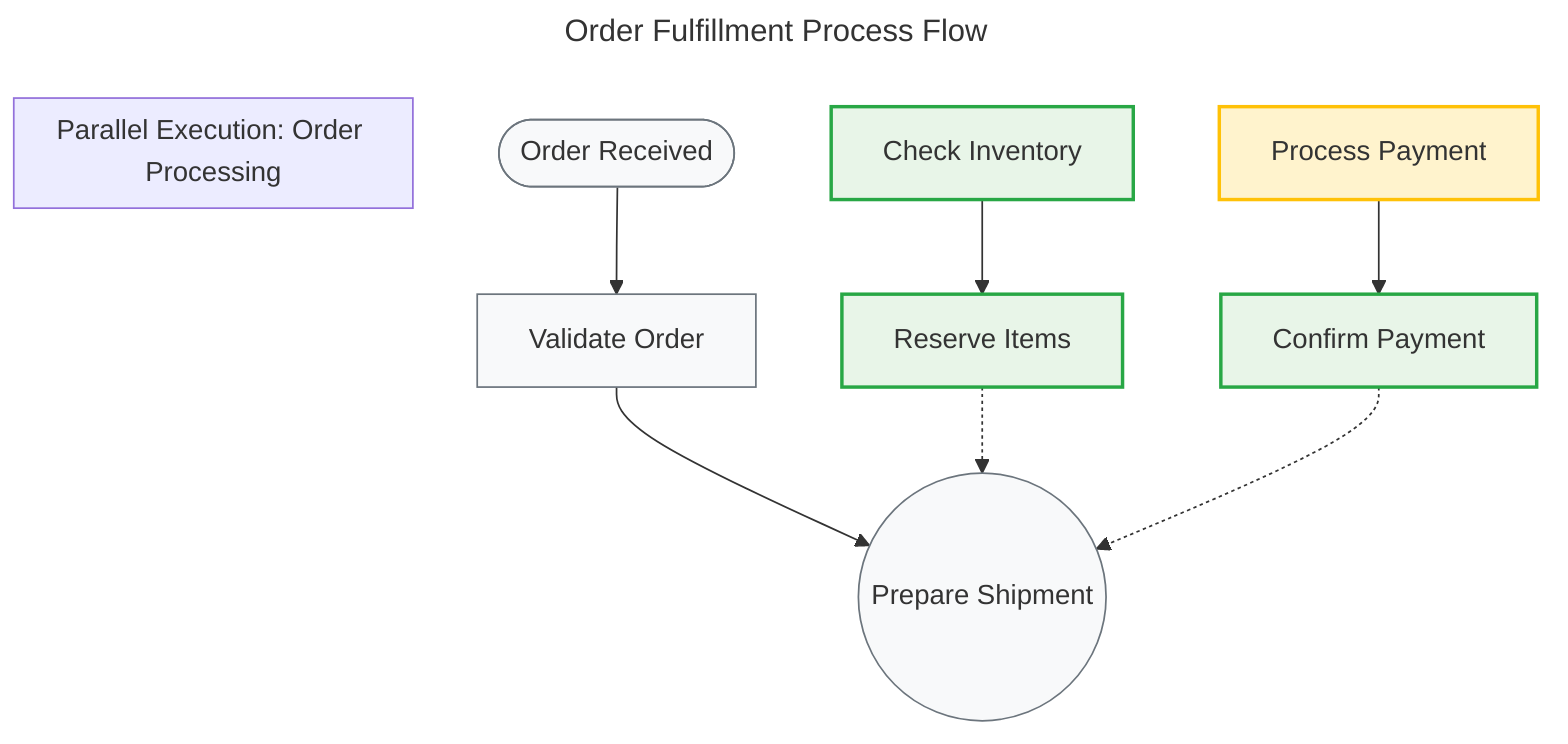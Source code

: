 ---
title: Order Fulfillment Process Flow
---
flowchart TD
    step_order_received([Order Received])
    step_validate[Validate Order]
    step_check_inventory[Check Inventory]
    step_reserve_items[Reserve Items]
    step_process_payment[Process Payment]
    step_confirm_payment[Confirm Payment]
    step_prepare_shipment((Prepare Shipment))
    subgraph parallel_fulfillment [Parallel Execution: Order Processing]
    end
    step_order_received --> step_validate
    step_validate --> step_prepare_shipment
    step_check_inventory --> step_reserve_items
    step_reserve_items -.-> step_prepare_shipment
    step_process_payment --> step_confirm_payment
    step_confirm_payment -.-> step_prepare_shipment
    style step_order_received fill:#f8f9fa,stroke:#6c757d,stroke-width:1px
    style step_validate fill:#f8f9fa,stroke:#6c757d,stroke-width:1px
    style step_check_inventory fill:#e8f5e8,stroke:#28a745,stroke-width:2px
    style step_reserve_items fill:#e8f5e8,stroke:#28a745,stroke-width:2px
    style step_process_payment fill:#fff3cd,stroke:#ffc107,stroke-width:2px
    style step_confirm_payment fill:#e8f5e8,stroke:#28a745,stroke-width:2px
    style step_prepare_shipment fill:#f8f9fa,stroke:#6c757d,stroke-width:1px